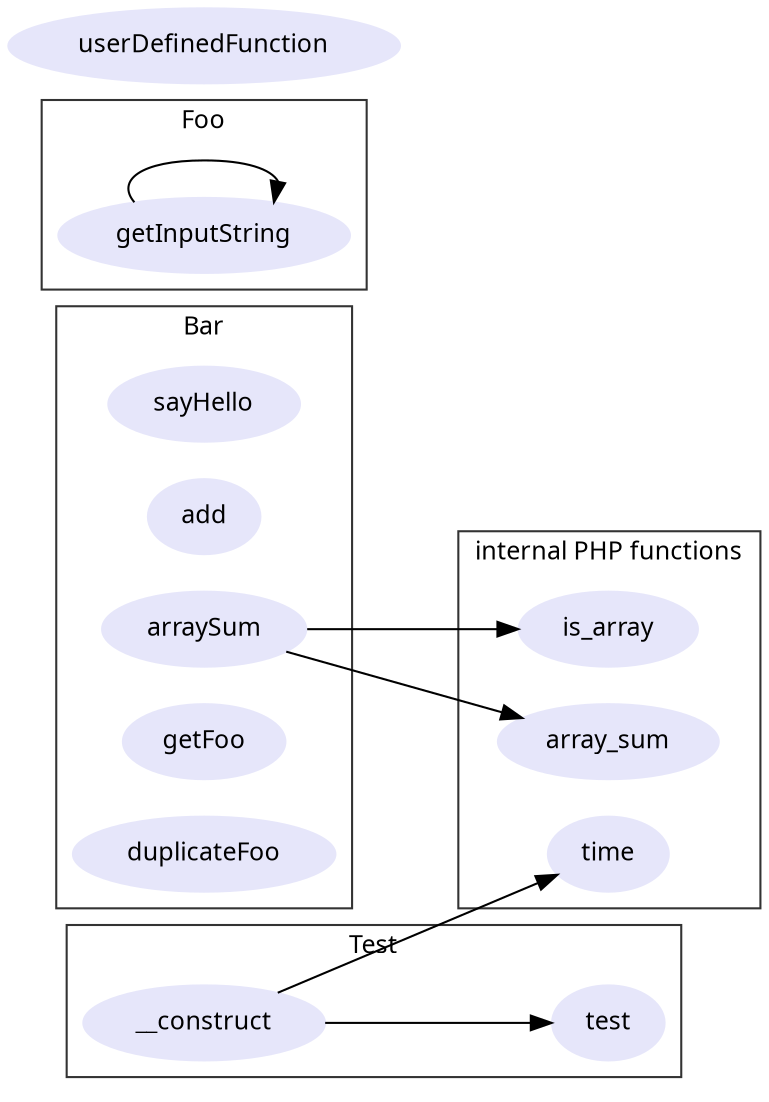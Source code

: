 digraph G {
	graph [fontname=Verdana, fontsize=12, rankdir=LR];
	node [label="\N"];
	graph [bb="0,0,379,540"];
	subgraph cluster_Bar {
		graph [label=Bar,
			color=gray20,
			lp="95,418",
			bb="24,138,166,430"];
		"Bar::sayHello()" [label=sayHello, fontname=Verdana, fontsize=12, style=filled, color=lavender, shape=ellipse, pos="95,380", width="1.28", height="0.50"];
		"Bar::add($x, $y)" [label=add, fontname=Verdana, fontsize=12, style=filled, color=lavender, shape=ellipse, pos="95,326", width="0.75", height="0.50"];
		"Bar::arraySum($array)" [label=arraySum, fontname=Verdana, fontsize=12, style=filled, color=lavender, shape=ellipse, pos="95,272", width="1.36", height="0.50"];
		"Bar::getFoo()" [label=getFoo, fontname=Verdana, fontsize=12, style=filled, color=lavender, shape=ellipse, pos="95,218", width="1.08", height="0.50"];
		"Bar::duplicateFoo($inputFoo)" [label=duplicateFoo, fontname=Verdana, fontsize=12, style=filled, color=lavender, shape=ellipse, pos="95,164", width="1.75", height="0.50"];
	}
	subgraph "cluster_internal PHP functions" {
		graph [label="internal PHP functions",
			color=gray20,
			lp="295,310",
			bb="218,138,371,322"];
		"is_array()" [label=is_array, fontname=Verdana, fontsize=12, style=filled, color=lavender, shape=ellipse, pos="294,272", width="1.19", height="0.50"];
		"array_sum()" [label=array_sum, fontname=Verdana, fontsize=12, style=filled, color=lavender, shape=ellipse, pos="294,218", width="1.47", height="0.50"];
		"time()" [label=time, fontname=Verdana, fontsize=12, style=filled, color=lavender, shape=ellipse, pos="294,164", width="0.81", height="0.50"];
	}
	subgraph cluster_Foo {
		graph [label=Foo,
			color=gray20,
			lp="95,520",
			bb="16,438,174,532"];
		"Foo::getInputString()" [label=getInputString, fontname=Verdana, fontsize=12, style=filled, color=lavender, shape=ellipse, pos="95,464", width="1.94", height="0.50"];
		"Foo::getInputString()" -> "Foo::getInputString()" [pos="e,129,480 61,480 52,490 64,500 95,500 115,500 128,496 131,490"];
	}
	subgraph cluster_Test {
		graph [label=Test,
			color=gray20,
			lp="179,118",
			bb="28,54,330,130"];
		"Test::__construct()" [label=__construct, fontname=Verdana, fontsize=12, style=filled, color=lavender, shape=ellipse, pos="95,80", width="1.61", height="0.50"];
		"Test::test($nix, $ar, &$ref, $std, $na, $opt, $def)" [label=test, fontname=Verdana, fontsize=12, style=filled, color=lavender, shape=ellipse, pos="294,80", width="0.75", height="0.50"];
		"Test::__construct()" -> "Test::test($nix, $ar, &$ref, $std, $na, $opt, $def)" [pos="e,266,80 154,80 187,80 227,80 256,80"];
	}
	"userDefinedFunction($nix, $ar, &$ref, $std, $na, $opt, $def)" [label=userDefinedFunction, fontname=Verdana, fontsize=12, style=filled, color=lavender, shape=ellipse, pos="95,26", width="2.61", height="0.50"];
	"Bar::arraySum($array)" -> "is_array()" [pos="e,250,272 144,272 174,272 210,272 240,272"];
	"Bar::arraySum($array)" -> "array_sum()" [pos="e,252,229 135,261 166,253 208,241 242,232"];
	"Test::__construct()" -> "time()" [pos="e,269,154 128,95 152,106 187,122 218,134 232,140 246,145 259,150"];
}
